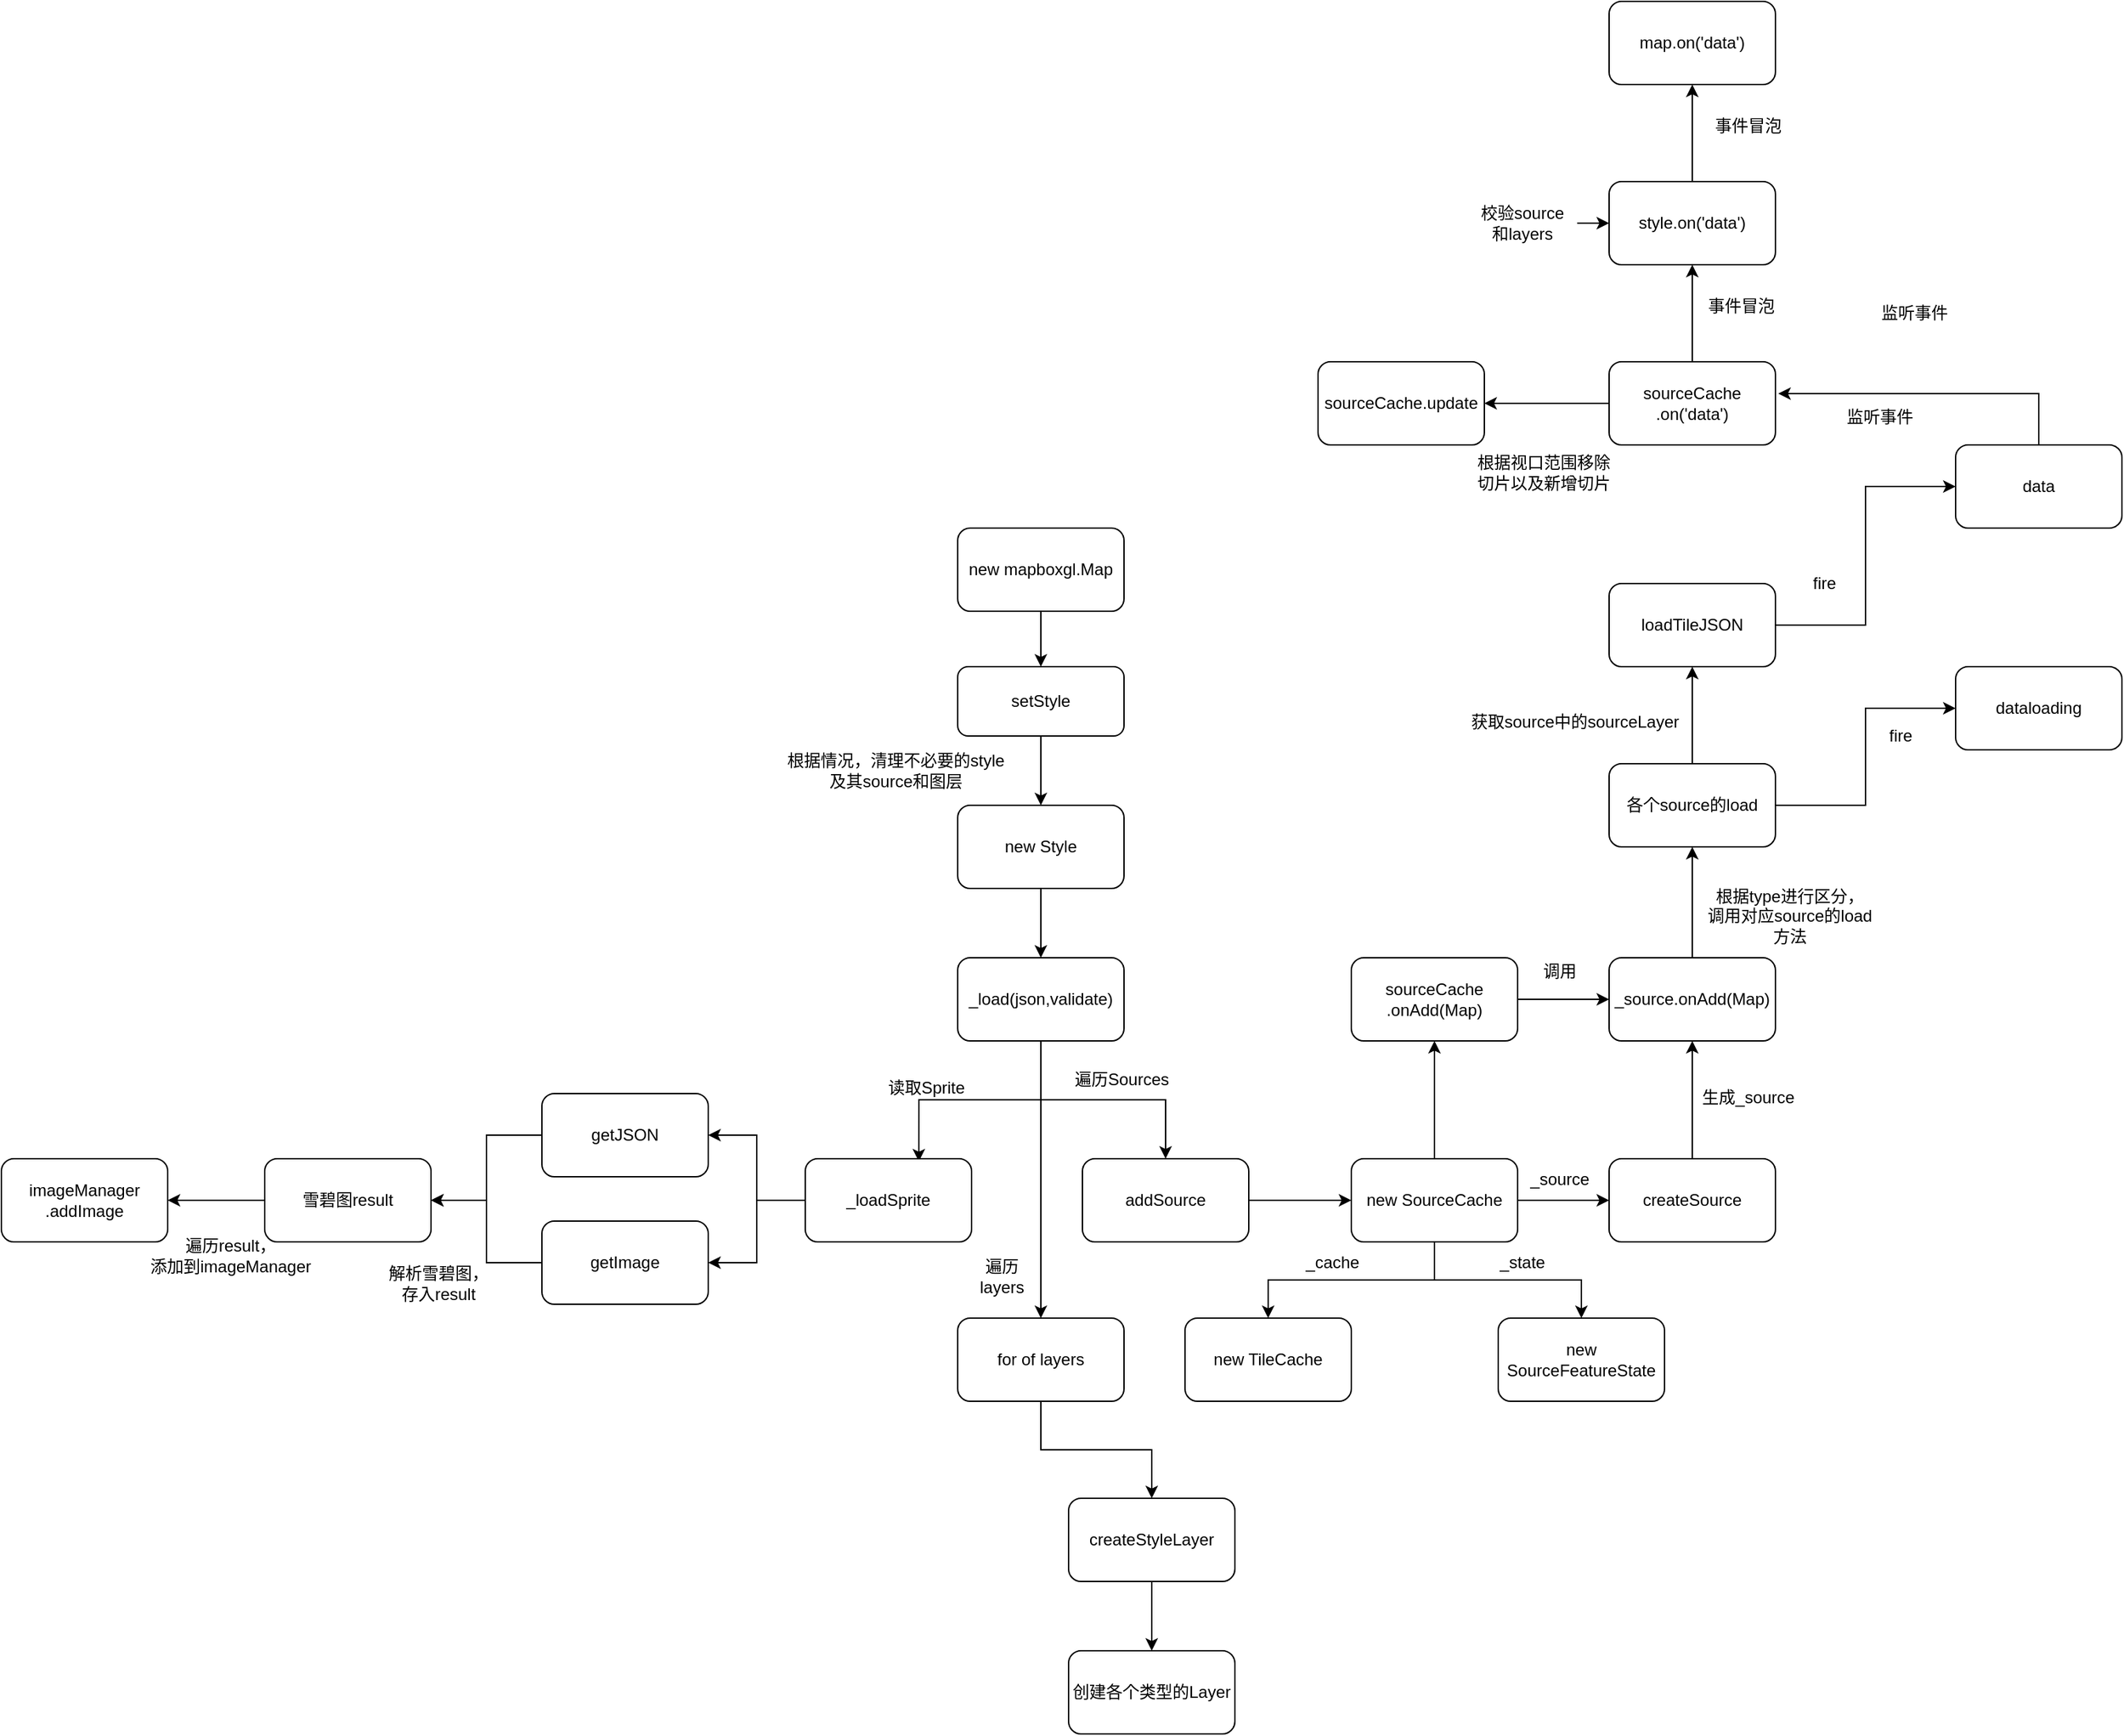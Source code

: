 <mxfile version="13.1.3">
    <diagram id="6hGFLwfOUW9BJ-s0fimq" name="Page-1">
        <mxGraphModel dx="1614" dy="1660" grid="1" gridSize="10" guides="1" tooltips="1" connect="1" arrows="1" fold="1" page="1" pageScale="1" pageWidth="827" pageHeight="1169" math="0" shadow="0">
            <root>
                <mxCell id="0"/>
                <mxCell id="1" parent="0"/>
                <mxCell id="4" style="edgeStyle=orthogonalEdgeStyle;rounded=0;orthogonalLoop=1;jettySize=auto;html=1;entryX=0.5;entryY=0;entryDx=0;entryDy=0;" parent="1" source="2" target="3" edge="1">
                    <mxGeometry relative="1" as="geometry"/>
                </mxCell>
                <mxCell id="2" value="new mapboxgl.Map" style="rounded=1;whiteSpace=wrap;html=1;" parent="1" vertex="1">
                    <mxGeometry x="130" y="130" width="120" height="60" as="geometry"/>
                </mxCell>
                <mxCell id="11" style="edgeStyle=orthogonalEdgeStyle;rounded=0;orthogonalLoop=1;jettySize=auto;html=1;entryX=0.5;entryY=0;entryDx=0;entryDy=0;" parent="1" source="3" target="10" edge="1">
                    <mxGeometry relative="1" as="geometry"/>
                </mxCell>
                <mxCell id="3" value="setStyle" style="rounded=1;whiteSpace=wrap;html=1;" parent="1" vertex="1">
                    <mxGeometry x="130" y="230" width="120" height="50" as="geometry"/>
                </mxCell>
                <mxCell id="14" style="edgeStyle=orthogonalEdgeStyle;rounded=0;orthogonalLoop=1;jettySize=auto;html=1;" parent="1" source="10" target="13" edge="1">
                    <mxGeometry relative="1" as="geometry"/>
                </mxCell>
                <mxCell id="10" value="new Style" style="rounded=1;whiteSpace=wrap;html=1;" parent="1" vertex="1">
                    <mxGeometry x="130" y="330" width="120" height="60" as="geometry"/>
                </mxCell>
                <mxCell id="12" value="根据情况，清理不必要的style&lt;br&gt;及其source和图层" style="text;html=1;align=center;verticalAlign=middle;resizable=0;points=[];autosize=1;" parent="1" vertex="1">
                    <mxGeometry y="290" width="170" height="30" as="geometry"/>
                </mxCell>
                <mxCell id="17" style="edgeStyle=orthogonalEdgeStyle;rounded=0;orthogonalLoop=1;jettySize=auto;html=1;entryX=0.683;entryY=0.033;entryDx=0;entryDy=0;entryPerimeter=0;" parent="1" source="13" target="16" edge="1">
                    <mxGeometry relative="1" as="geometry"/>
                </mxCell>
                <mxCell id="18" style="edgeStyle=orthogonalEdgeStyle;rounded=0;orthogonalLoop=1;jettySize=auto;html=1;entryX=0.5;entryY=0;entryDx=0;entryDy=0;" parent="1" source="13" target="15" edge="1">
                    <mxGeometry relative="1" as="geometry"/>
                </mxCell>
                <mxCell id="82" style="edgeStyle=orthogonalEdgeStyle;rounded=0;orthogonalLoop=1;jettySize=auto;html=1;" edge="1" parent="1" source="13" target="81">
                    <mxGeometry relative="1" as="geometry"/>
                </mxCell>
                <mxCell id="13" value="_load(json,validate)" style="rounded=1;whiteSpace=wrap;html=1;" parent="1" vertex="1">
                    <mxGeometry x="130" y="440" width="120" height="60" as="geometry"/>
                </mxCell>
                <mxCell id="24" style="edgeStyle=orthogonalEdgeStyle;rounded=0;orthogonalLoop=1;jettySize=auto;html=1;" edge="1" parent="1" source="15" target="23">
                    <mxGeometry relative="1" as="geometry"/>
                </mxCell>
                <mxCell id="15" value="addSource" style="rounded=1;whiteSpace=wrap;html=1;" parent="1" vertex="1">
                    <mxGeometry x="220" y="585" width="120" height="60" as="geometry"/>
                </mxCell>
                <mxCell id="72" style="edgeStyle=orthogonalEdgeStyle;rounded=0;orthogonalLoop=1;jettySize=auto;html=1;entryX=1;entryY=0.5;entryDx=0;entryDy=0;" edge="1" parent="1" source="16" target="70">
                    <mxGeometry relative="1" as="geometry"/>
                </mxCell>
                <mxCell id="73" style="edgeStyle=orthogonalEdgeStyle;rounded=0;orthogonalLoop=1;jettySize=auto;html=1;entryX=1;entryY=0.5;entryDx=0;entryDy=0;" edge="1" parent="1" source="16" target="71">
                    <mxGeometry relative="1" as="geometry"/>
                </mxCell>
                <mxCell id="16" value="_loadSprite" style="rounded=1;whiteSpace=wrap;html=1;" parent="1" vertex="1">
                    <mxGeometry x="20" y="585" width="120" height="60" as="geometry"/>
                </mxCell>
                <mxCell id="20" value="遍历Sources&lt;br&gt;" style="text;html=1;align=center;verticalAlign=middle;resizable=0;points=[];autosize=1;" parent="1" vertex="1">
                    <mxGeometry x="208" y="518" width="80" height="20" as="geometry"/>
                </mxCell>
                <mxCell id="22" value="读取Sprite" style="text;html=1;align=center;verticalAlign=middle;resizable=0;points=[];autosize=1;" parent="1" vertex="1">
                    <mxGeometry x="72" y="524" width="70" height="20" as="geometry"/>
                </mxCell>
                <mxCell id="26" style="edgeStyle=orthogonalEdgeStyle;rounded=0;orthogonalLoop=1;jettySize=auto;html=1;" edge="1" parent="1" source="23" target="25">
                    <mxGeometry relative="1" as="geometry"/>
                </mxCell>
                <mxCell id="29" style="edgeStyle=orthogonalEdgeStyle;rounded=0;orthogonalLoop=1;jettySize=auto;html=1;entryX=0.5;entryY=0;entryDx=0;entryDy=0;" edge="1" parent="1" source="23" target="28">
                    <mxGeometry relative="1" as="geometry"/>
                </mxCell>
                <mxCell id="32" style="edgeStyle=orthogonalEdgeStyle;rounded=0;orthogonalLoop=1;jettySize=auto;html=1;entryX=0.5;entryY=0;entryDx=0;entryDy=0;" edge="1" parent="1" source="23" target="31">
                    <mxGeometry relative="1" as="geometry"/>
                </mxCell>
                <mxCell id="35" style="edgeStyle=orthogonalEdgeStyle;rounded=0;orthogonalLoop=1;jettySize=auto;html=1;" edge="1" parent="1" source="23" target="34">
                    <mxGeometry relative="1" as="geometry"/>
                </mxCell>
                <mxCell id="23" value="new SourceCache" style="rounded=1;whiteSpace=wrap;html=1;" vertex="1" parent="1">
                    <mxGeometry x="414" y="585" width="120" height="60" as="geometry"/>
                </mxCell>
                <mxCell id="39" style="edgeStyle=orthogonalEdgeStyle;rounded=0;orthogonalLoop=1;jettySize=auto;html=1;entryX=0.5;entryY=1;entryDx=0;entryDy=0;" edge="1" parent="1" source="25" target="36">
                    <mxGeometry relative="1" as="geometry"/>
                </mxCell>
                <mxCell id="25" value="createSource" style="rounded=1;whiteSpace=wrap;html=1;" vertex="1" parent="1">
                    <mxGeometry x="600" y="585" width="120" height="60" as="geometry"/>
                </mxCell>
                <mxCell id="27" value="_source" style="text;html=1;align=center;verticalAlign=middle;resizable=0;points=[];autosize=1;" vertex="1" parent="1">
                    <mxGeometry x="534" y="590" width="60" height="20" as="geometry"/>
                </mxCell>
                <mxCell id="28" value="new TileCache" style="rounded=1;whiteSpace=wrap;html=1;" vertex="1" parent="1">
                    <mxGeometry x="294" y="700" width="120" height="60" as="geometry"/>
                </mxCell>
                <mxCell id="30" value="_cache" style="text;html=1;align=center;verticalAlign=middle;resizable=0;points=[];autosize=1;" vertex="1" parent="1">
                    <mxGeometry x="375" y="650" width="50" height="20" as="geometry"/>
                </mxCell>
                <mxCell id="31" value="new SourceFeatureState" style="rounded=1;whiteSpace=wrap;html=1;" vertex="1" parent="1">
                    <mxGeometry x="520" y="700" width="120" height="60" as="geometry"/>
                </mxCell>
                <mxCell id="33" value="_state" style="text;html=1;align=center;verticalAlign=middle;resizable=0;points=[];autosize=1;" vertex="1" parent="1">
                    <mxGeometry x="512" y="650" width="50" height="20" as="geometry"/>
                </mxCell>
                <mxCell id="37" style="edgeStyle=orthogonalEdgeStyle;rounded=0;orthogonalLoop=1;jettySize=auto;html=1;entryX=0;entryY=0.5;entryDx=0;entryDy=0;" edge="1" parent="1" source="34" target="36">
                    <mxGeometry relative="1" as="geometry"/>
                </mxCell>
                <mxCell id="34" value="sourceCache&lt;br&gt;.onAdd(Map)" style="rounded=1;whiteSpace=wrap;html=1;" vertex="1" parent="1">
                    <mxGeometry x="414" y="440" width="120" height="60" as="geometry"/>
                </mxCell>
                <mxCell id="42" style="edgeStyle=orthogonalEdgeStyle;rounded=0;orthogonalLoop=1;jettySize=auto;html=1;entryX=0.5;entryY=1;entryDx=0;entryDy=0;" edge="1" parent="1" source="36" target="41">
                    <mxGeometry relative="1" as="geometry"/>
                </mxCell>
                <mxCell id="36" value="_source.onAdd(Map)" style="rounded=1;whiteSpace=wrap;html=1;" vertex="1" parent="1">
                    <mxGeometry x="600" y="440" width="120" height="60" as="geometry"/>
                </mxCell>
                <mxCell id="38" value="调用" style="text;html=1;align=center;verticalAlign=middle;resizable=0;points=[];autosize=1;" vertex="1" parent="1">
                    <mxGeometry x="544" y="440" width="40" height="20" as="geometry"/>
                </mxCell>
                <mxCell id="40" value="生成_source" style="text;html=1;align=center;verticalAlign=middle;resizable=0;points=[];autosize=1;" vertex="1" parent="1">
                    <mxGeometry x="660" y="531" width="80" height="20" as="geometry"/>
                </mxCell>
                <mxCell id="46" style="edgeStyle=orthogonalEdgeStyle;rounded=0;orthogonalLoop=1;jettySize=auto;html=1;exitX=1;exitY=0.5;exitDx=0;exitDy=0;entryX=0;entryY=0.5;entryDx=0;entryDy=0;" edge="1" parent="1" source="41" target="45">
                    <mxGeometry relative="1" as="geometry"/>
                </mxCell>
                <mxCell id="49" style="edgeStyle=orthogonalEdgeStyle;rounded=0;orthogonalLoop=1;jettySize=auto;html=1;entryX=0.5;entryY=1;entryDx=0;entryDy=0;" edge="1" parent="1" source="41" target="48">
                    <mxGeometry relative="1" as="geometry"/>
                </mxCell>
                <mxCell id="41" value="各个source的load" style="rounded=1;whiteSpace=wrap;html=1;" vertex="1" parent="1">
                    <mxGeometry x="600" y="300" width="120" height="60" as="geometry"/>
                </mxCell>
                <mxCell id="43" value="根据type进行区分，&lt;br&gt;调用对应source的load&lt;br&gt;方法" style="text;html=1;align=center;verticalAlign=middle;resizable=0;points=[];autosize=1;" vertex="1" parent="1">
                    <mxGeometry x="665" y="385" width="130" height="50" as="geometry"/>
                </mxCell>
                <mxCell id="45" value="dataloading" style="rounded=1;whiteSpace=wrap;html=1;" vertex="1" parent="1">
                    <mxGeometry x="850" y="230" width="120" height="60" as="geometry"/>
                </mxCell>
                <mxCell id="47" value="fire" style="text;html=1;align=center;verticalAlign=middle;resizable=0;points=[];autosize=1;" vertex="1" parent="1">
                    <mxGeometry x="795" y="270" width="30" height="20" as="geometry"/>
                </mxCell>
                <mxCell id="52" style="edgeStyle=orthogonalEdgeStyle;rounded=0;orthogonalLoop=1;jettySize=auto;html=1;entryX=0;entryY=0.5;entryDx=0;entryDy=0;" edge="1" parent="1" source="48" target="51">
                    <mxGeometry relative="1" as="geometry"/>
                </mxCell>
                <mxCell id="48" value="loadTileJSON" style="rounded=1;whiteSpace=wrap;html=1;" vertex="1" parent="1">
                    <mxGeometry x="600" y="170" width="120" height="60" as="geometry"/>
                </mxCell>
                <mxCell id="50" value="获取source中的sourceLayer" style="text;html=1;align=center;verticalAlign=middle;resizable=0;points=[];autosize=1;" vertex="1" parent="1">
                    <mxGeometry x="490" y="260" width="170" height="20" as="geometry"/>
                </mxCell>
                <mxCell id="55" style="edgeStyle=orthogonalEdgeStyle;rounded=0;orthogonalLoop=1;jettySize=auto;html=1;entryX=1.017;entryY=0.383;entryDx=0;entryDy=0;entryPerimeter=0;" edge="1" parent="1" source="51" target="54">
                    <mxGeometry relative="1" as="geometry">
                        <Array as="points">
                            <mxPoint x="910" y="33"/>
                        </Array>
                    </mxGeometry>
                </mxCell>
                <mxCell id="51" value="data" style="rounded=1;whiteSpace=wrap;html=1;" vertex="1" parent="1">
                    <mxGeometry x="850" y="70" width="120" height="60" as="geometry"/>
                </mxCell>
                <mxCell id="53" value="fire" style="text;html=1;align=center;verticalAlign=middle;resizable=0;points=[];autosize=1;" vertex="1" parent="1">
                    <mxGeometry x="740" y="160" width="30" height="20" as="geometry"/>
                </mxCell>
                <mxCell id="63" style="edgeStyle=orthogonalEdgeStyle;rounded=0;orthogonalLoop=1;jettySize=auto;html=1;entryX=0.5;entryY=1;entryDx=0;entryDy=0;" edge="1" parent="1" source="54" target="57">
                    <mxGeometry relative="1" as="geometry"/>
                </mxCell>
                <mxCell id="90" style="edgeStyle=orthogonalEdgeStyle;rounded=0;orthogonalLoop=1;jettySize=auto;html=1;entryX=1;entryY=0.5;entryDx=0;entryDy=0;" edge="1" parent="1" source="54" target="89">
                    <mxGeometry relative="1" as="geometry"/>
                </mxCell>
                <mxCell id="54" value="sourceCache&lt;br&gt;.on('data')" style="rounded=1;whiteSpace=wrap;html=1;" vertex="1" parent="1">
                    <mxGeometry x="600" y="10" width="120" height="60" as="geometry"/>
                </mxCell>
                <mxCell id="66" style="edgeStyle=orthogonalEdgeStyle;rounded=0;orthogonalLoop=1;jettySize=auto;html=1;entryX=0.5;entryY=1;entryDx=0;entryDy=0;" edge="1" parent="1" source="57" target="65">
                    <mxGeometry relative="1" as="geometry"/>
                </mxCell>
                <mxCell id="57" value="style.on('data')" style="rounded=1;whiteSpace=wrap;html=1;" vertex="1" parent="1">
                    <mxGeometry x="600" y="-120" width="120" height="60" as="geometry"/>
                </mxCell>
                <mxCell id="59" value="监听事件" style="text;html=1;align=center;verticalAlign=middle;resizable=0;points=[];autosize=1;" vertex="1" parent="1">
                    <mxGeometry x="790" y="-35" width="60" height="20" as="geometry"/>
                </mxCell>
                <mxCell id="60" value="监听事件" style="text;html=1;align=center;verticalAlign=middle;resizable=0;points=[];autosize=1;" vertex="1" parent="1">
                    <mxGeometry x="765" y="40" width="60" height="20" as="geometry"/>
                </mxCell>
                <mxCell id="62" style="edgeStyle=orthogonalEdgeStyle;rounded=0;orthogonalLoop=1;jettySize=auto;html=1;entryX=0;entryY=0.5;entryDx=0;entryDy=0;" edge="1" parent="1" source="61" target="57">
                    <mxGeometry relative="1" as="geometry"/>
                </mxCell>
                <mxCell id="61" value="校验source&lt;br&gt;和layers" style="text;html=1;align=center;verticalAlign=middle;resizable=0;points=[];autosize=1;" vertex="1" parent="1">
                    <mxGeometry x="497" y="-105" width="80" height="30" as="geometry"/>
                </mxCell>
                <mxCell id="64" value="事件冒泡" style="text;html=1;align=center;verticalAlign=middle;resizable=0;points=[];autosize=1;" vertex="1" parent="1">
                    <mxGeometry x="665" y="-40" width="60" height="20" as="geometry"/>
                </mxCell>
                <mxCell id="65" value="map.on('data')" style="rounded=1;whiteSpace=wrap;html=1;" vertex="1" parent="1">
                    <mxGeometry x="600" y="-250" width="120" height="60" as="geometry"/>
                </mxCell>
                <mxCell id="67" value="事件冒泡" style="text;html=1;align=center;verticalAlign=middle;resizable=0;points=[];autosize=1;" vertex="1" parent="1">
                    <mxGeometry x="670" y="-170" width="60" height="20" as="geometry"/>
                </mxCell>
                <mxCell id="75" style="edgeStyle=orthogonalEdgeStyle;rounded=0;orthogonalLoop=1;jettySize=auto;html=1;entryX=1;entryY=0.5;entryDx=0;entryDy=0;" edge="1" parent="1" source="70" target="74">
                    <mxGeometry relative="1" as="geometry"/>
                </mxCell>
                <mxCell id="70" value="getJSON" style="rounded=1;whiteSpace=wrap;html=1;" vertex="1" parent="1">
                    <mxGeometry x="-170" y="538" width="120" height="60" as="geometry"/>
                </mxCell>
                <mxCell id="76" style="edgeStyle=orthogonalEdgeStyle;rounded=0;orthogonalLoop=1;jettySize=auto;html=1;entryX=1;entryY=0.5;entryDx=0;entryDy=0;" edge="1" parent="1" source="71" target="74">
                    <mxGeometry relative="1" as="geometry"/>
                </mxCell>
                <mxCell id="71" value="getImage" style="rounded=1;whiteSpace=wrap;html=1;" vertex="1" parent="1">
                    <mxGeometry x="-170" y="630" width="120" height="60" as="geometry"/>
                </mxCell>
                <mxCell id="79" style="edgeStyle=orthogonalEdgeStyle;rounded=0;orthogonalLoop=1;jettySize=auto;html=1;" edge="1" parent="1" source="74" target="78">
                    <mxGeometry relative="1" as="geometry"/>
                </mxCell>
                <mxCell id="74" value="雪碧图result" style="rounded=1;whiteSpace=wrap;html=1;" vertex="1" parent="1">
                    <mxGeometry x="-370" y="585" width="120" height="60" as="geometry"/>
                </mxCell>
                <mxCell id="77" value="解析雪碧图，&lt;br&gt;存入result" style="text;html=1;align=center;verticalAlign=middle;resizable=0;points=[];autosize=1;" vertex="1" parent="1">
                    <mxGeometry x="-290" y="660" width="90" height="30" as="geometry"/>
                </mxCell>
                <mxCell id="78" value="imageManager&lt;br&gt;.addImage" style="rounded=1;whiteSpace=wrap;html=1;" vertex="1" parent="1">
                    <mxGeometry x="-560" y="585" width="120" height="60" as="geometry"/>
                </mxCell>
                <mxCell id="80" value="遍历result，&lt;br&gt;添加到imageManager" style="text;html=1;align=center;verticalAlign=middle;resizable=0;points=[];autosize=1;" vertex="1" parent="1">
                    <mxGeometry x="-460" y="640" width="130" height="30" as="geometry"/>
                </mxCell>
                <mxCell id="86" style="edgeStyle=orthogonalEdgeStyle;rounded=0;orthogonalLoop=1;jettySize=auto;html=1;entryX=0.5;entryY=0;entryDx=0;entryDy=0;" edge="1" parent="1" source="81" target="84">
                    <mxGeometry relative="1" as="geometry"/>
                </mxCell>
                <mxCell id="81" value="for of layers" style="rounded=1;whiteSpace=wrap;html=1;" vertex="1" parent="1">
                    <mxGeometry x="130" y="700" width="120" height="60" as="geometry"/>
                </mxCell>
                <mxCell id="83" value="遍历layers" style="text;html=1;strokeColor=none;fillColor=none;align=center;verticalAlign=middle;whiteSpace=wrap;rounded=0;" vertex="1" parent="1">
                    <mxGeometry x="142" y="660" width="40" height="20" as="geometry"/>
                </mxCell>
                <mxCell id="88" style="edgeStyle=orthogonalEdgeStyle;rounded=0;orthogonalLoop=1;jettySize=auto;html=1;" edge="1" parent="1" source="84" target="87">
                    <mxGeometry relative="1" as="geometry"/>
                </mxCell>
                <mxCell id="84" value="createStyleLayer" style="rounded=1;whiteSpace=wrap;html=1;" vertex="1" parent="1">
                    <mxGeometry x="210" y="830" width="120" height="60" as="geometry"/>
                </mxCell>
                <mxCell id="87" value="创建各个类型的Layer" style="rounded=1;whiteSpace=wrap;html=1;" vertex="1" parent="1">
                    <mxGeometry x="210" y="940" width="120" height="60" as="geometry"/>
                </mxCell>
                <mxCell id="89" value="sourceCache.update" style="rounded=1;whiteSpace=wrap;html=1;" vertex="1" parent="1">
                    <mxGeometry x="390" y="10" width="120" height="60" as="geometry"/>
                </mxCell>
                <mxCell id="91" value="根据视口范围移除切片以及新增切片" style="text;html=1;strokeColor=none;fillColor=none;align=center;verticalAlign=middle;whiteSpace=wrap;rounded=0;" vertex="1" parent="1">
                    <mxGeometry x="500" y="80" width="106" height="20" as="geometry"/>
                </mxCell>
            </root>
        </mxGraphModel>
    </diagram>
</mxfile>